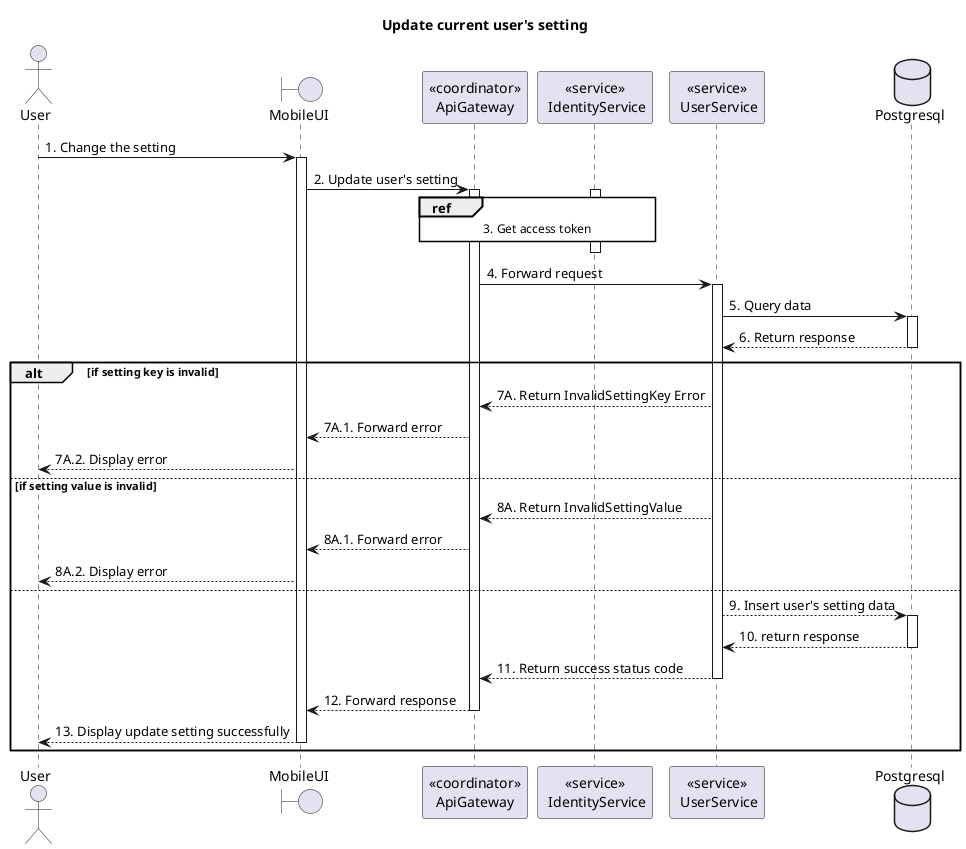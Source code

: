 @startuml Sequence
title "Update current user's setting"

' Style section
<style>
  sequenceDiagram {
    reference {
      BackGroundColor white
    }
}
</style>

actor User
boundary MobileUI
participant "<<coordinator>>\nApiGateway" as ApiGateway
participant "<<service>>\n IdentityService" as IdentityService
participant "<<service>>\n UserService" as UserService
database Postgresql

User -> MobileUI ++: 1. Change the setting
MobileUI -> ApiGateway ++: 2. Update user's setting

activate IdentityService
ref over ApiGateway, IdentityService: 3. Get access token
ApiGateway -[hidden]-> IdentityService
deactivate IdentityService

ApiGateway -> UserService ++: 4. Forward request
UserService -> Postgresql ++: 5. Query data
UserService <-- Postgresql--: 6. Return response

alt if setting key is invalid 
  ApiGateway <-- UserService: 7A. Return InvalidSettingKey Error
  MobileUI <-- ApiGateway: 7A.1. Forward error
  User <-- MobileUI: 7A.2. Display error
else if setting value is invalid 
  ApiGateway <-- UserService: 8A. Return InvalidSettingValue
  MobileUI <-- ApiGateway: 8A.1. Forward error
  User <-- MobileUI: 8A.2. Display error
else
  UserService --> Postgresql++: 9. Insert user's setting data
  UserService <-- Postgresql--: 10. return response
  ApiGateway <-- UserService--: 11. Return success status code
  MobileUI <-- ApiGateway--: 12. Forward response
  User <-- MobileUI--: 13. Display update setting successfully
end

@enduml